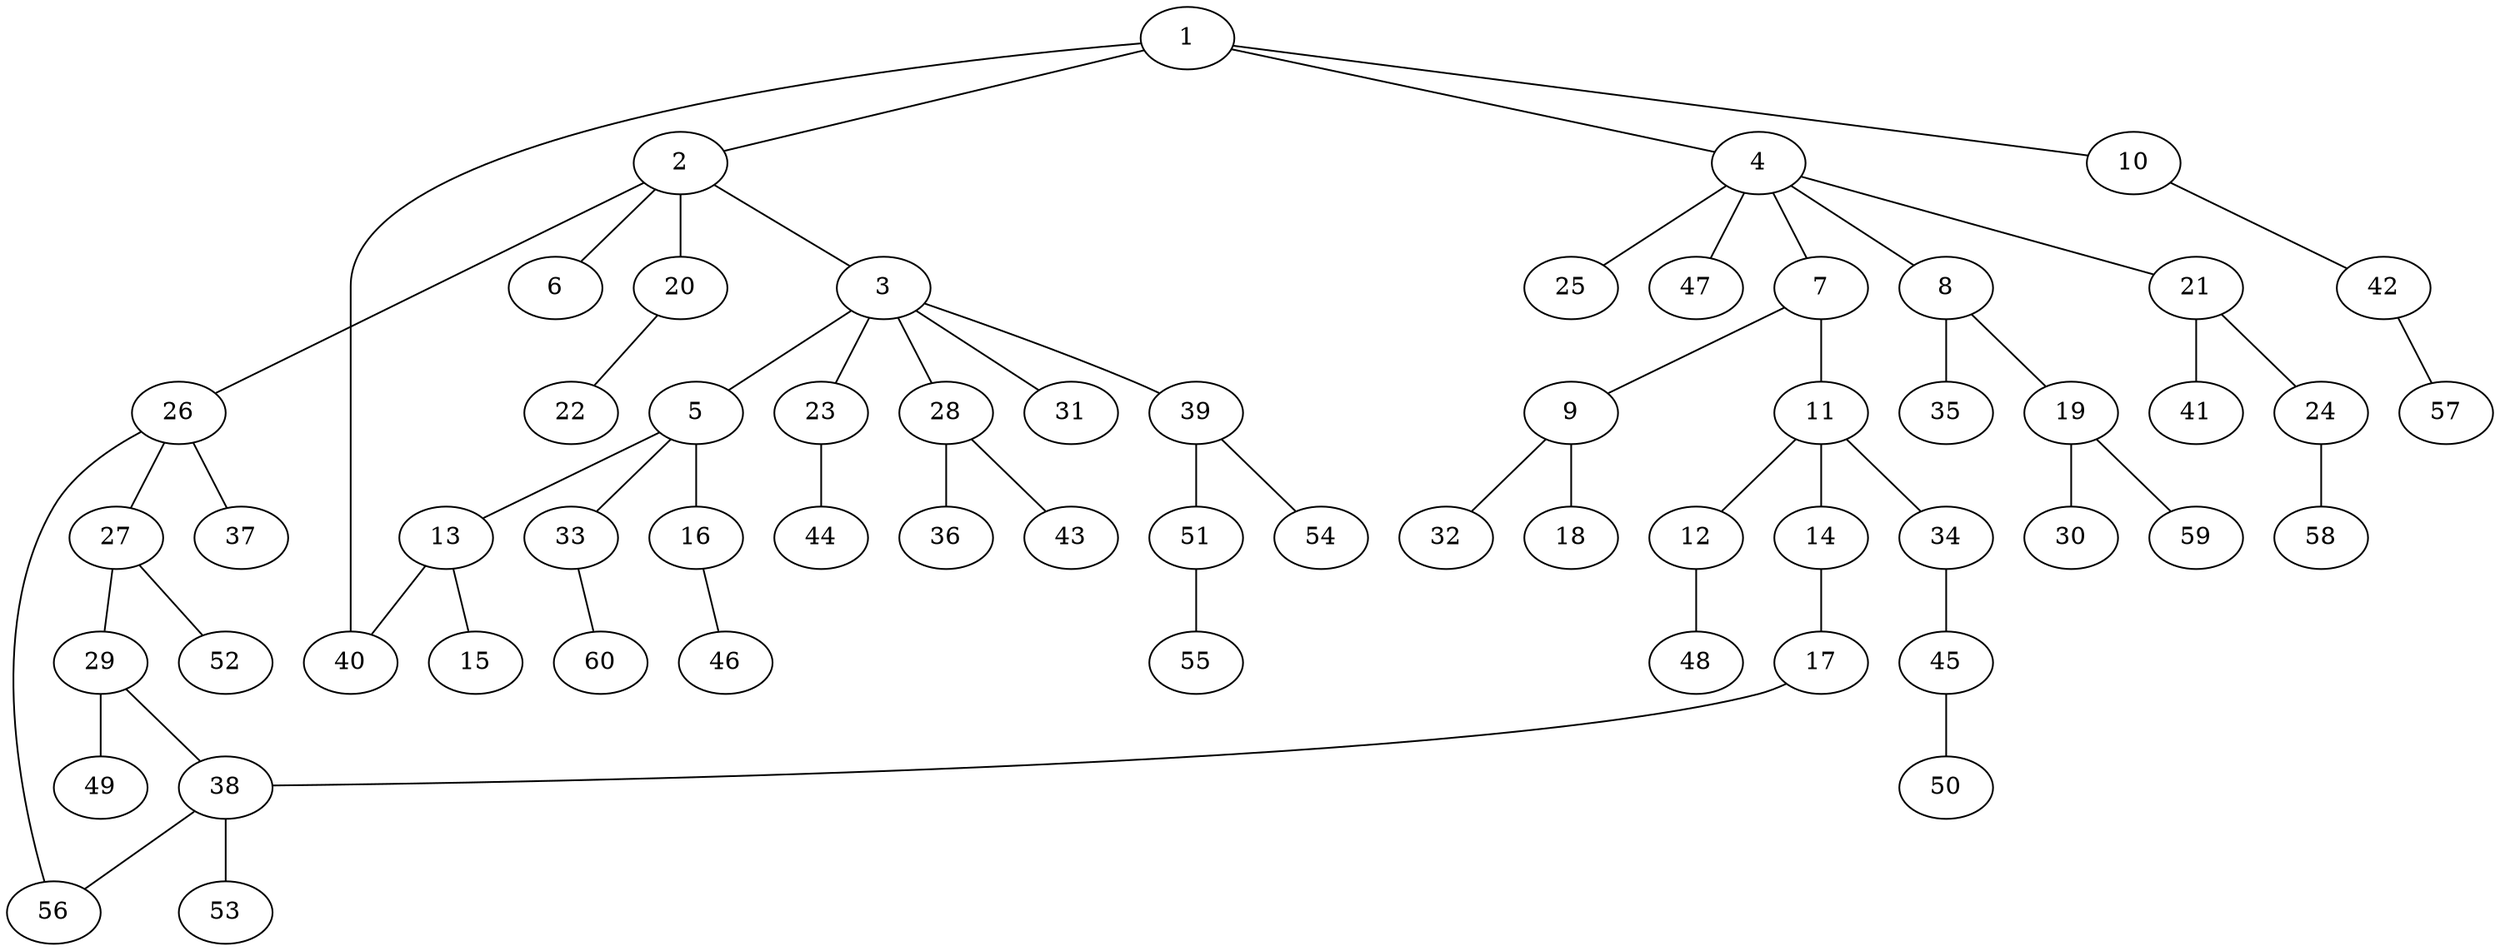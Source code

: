 graph graphname {1--2
1--4
1--10
1--40
2--3
2--6
2--20
2--26
3--5
3--23
3--28
3--31
3--39
4--7
4--8
4--21
4--25
4--47
5--13
5--16
5--33
7--9
7--11
8--19
8--35
9--18
9--32
10--42
11--12
11--14
11--34
12--48
13--15
13--40
14--17
16--46
17--38
19--30
19--59
20--22
21--24
21--41
23--44
24--58
26--27
26--37
26--56
27--29
27--52
28--36
28--43
29--38
29--49
33--60
34--45
38--53
38--56
39--51
39--54
42--57
45--50
51--55
}